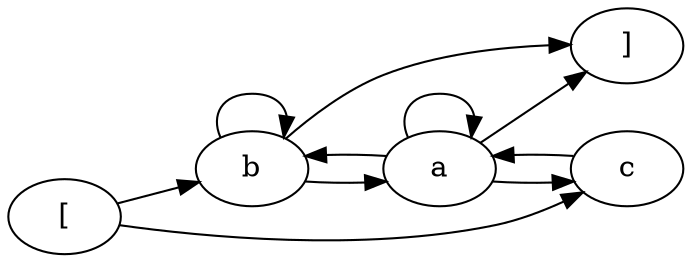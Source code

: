 digraph G {
rankdir = LR
label = "";
esg0_vertex0 -> esg0_vertex2;
esg0_vertex0 -> esg0_vertex3;
esg0_vertex2 -> esg0_vertex4;
esg0_vertex1 -> esg0_vertex4;
esg0_vertex1 -> esg0_vertex1;
esg0_vertex2 -> esg0_vertex2;
esg0_vertex1 -> esg0_vertex2;
esg0_vertex1 -> esg0_vertex3;
esg0_vertex3 -> esg0_vertex1;
esg0_vertex2 -> esg0_vertex1;
esg0_vertex0 [label = "["]
esg0_vertex2 [label = "b"]
esg0_vertex3 [label = "c"]
esg0_vertex4 [label = "]"]
esg0_vertex1 [label = "a"]
}
